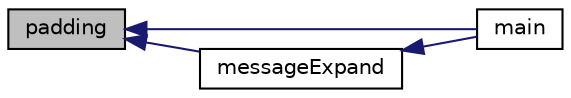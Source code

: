 digraph "padding"
{
  edge [fontname="Helvetica",fontsize="10",labelfontname="Helvetica",labelfontsize="10"];
  node [fontname="Helvetica",fontsize="10",shape=record];
  rankdir="LR";
  Node1 [label="padding",height=0.2,width=0.4,color="black", fillcolor="grey75", style="filled", fontcolor="black"];
  Node1 -> Node2 [dir="back",color="midnightblue",fontsize="10",style="solid",fontname="Helvetica"];
  Node2 [label="main",height=0.2,width=0.4,color="black", fillcolor="white", style="filled",URL="$main_8cpp.html#ae66f6b31b5ad750f1fe042a706a4e3d4",tooltip="if true user wishes to encrypt "];
  Node1 -> Node3 [dir="back",color="midnightblue",fontsize="10",style="solid",fontname="Helvetica"];
  Node3 [label="messageExpand",height=0.2,width=0.4,color="black", fillcolor="white", style="filled",URL="$message_8h.html#aa5d18397c7ae403a9182ddca9d40ebd9"];
  Node3 -> Node2 [dir="back",color="midnightblue",fontsize="10",style="solid",fontname="Helvetica"];
}
